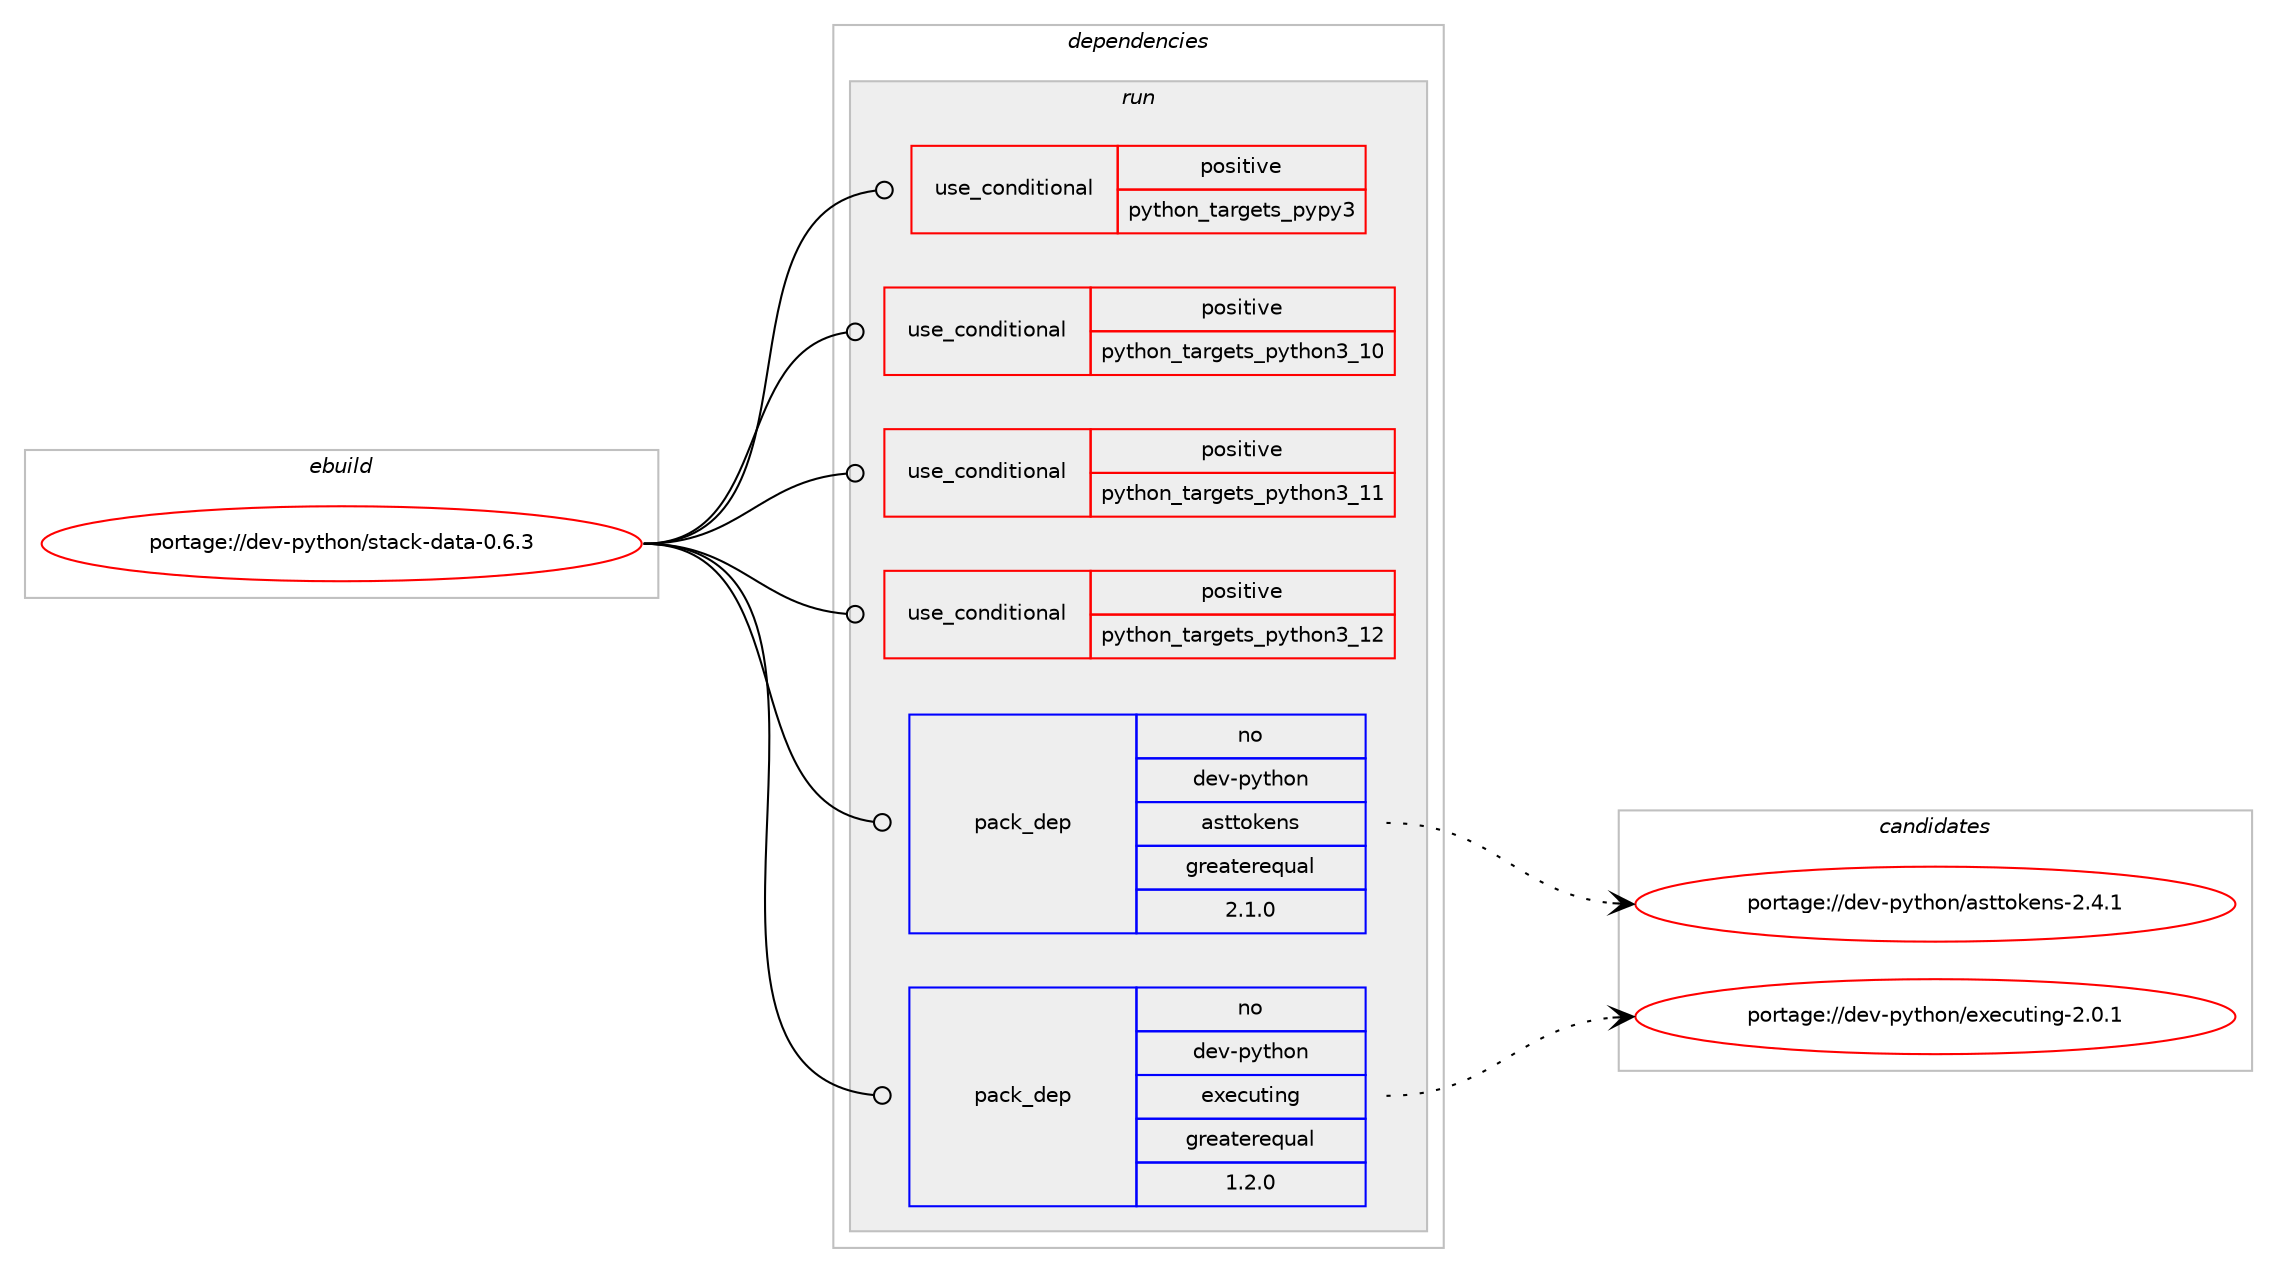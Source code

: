 digraph prolog {

# *************
# Graph options
# *************

newrank=true;
concentrate=true;
compound=true;
graph [rankdir=LR,fontname=Helvetica,fontsize=10,ranksep=1.5];#, ranksep=2.5, nodesep=0.2];
edge  [arrowhead=vee];
node  [fontname=Helvetica,fontsize=10];

# **********
# The ebuild
# **********

subgraph cluster_leftcol {
color=gray;
rank=same;
label=<<i>ebuild</i>>;
id [label="portage://dev-python/stack-data-0.6.3", color=red, width=4, href="../dev-python/stack-data-0.6.3.svg"];
}

# ****************
# The dependencies
# ****************

subgraph cluster_midcol {
color=gray;
label=<<i>dependencies</i>>;
subgraph cluster_compile {
fillcolor="#eeeeee";
style=filled;
label=<<i>compile</i>>;
}
subgraph cluster_compileandrun {
fillcolor="#eeeeee";
style=filled;
label=<<i>compile and run</i>>;
}
subgraph cluster_run {
fillcolor="#eeeeee";
style=filled;
label=<<i>run</i>>;
subgraph cond38801 {
dependency82768 [label=<<TABLE BORDER="0" CELLBORDER="1" CELLSPACING="0" CELLPADDING="4"><TR><TD ROWSPAN="3" CELLPADDING="10">use_conditional</TD></TR><TR><TD>positive</TD></TR><TR><TD>python_targets_pypy3</TD></TR></TABLE>>, shape=none, color=red];
# *** BEGIN UNKNOWN DEPENDENCY TYPE (TODO) ***
# dependency82768 -> package_dependency(portage://dev-python/stack-data-0.6.3,run,no,dev-python,pypy3,none,[,,],any_same_slot,[])
# *** END UNKNOWN DEPENDENCY TYPE (TODO) ***

}
id:e -> dependency82768:w [weight=20,style="solid",arrowhead="odot"];
subgraph cond38802 {
dependency82769 [label=<<TABLE BORDER="0" CELLBORDER="1" CELLSPACING="0" CELLPADDING="4"><TR><TD ROWSPAN="3" CELLPADDING="10">use_conditional</TD></TR><TR><TD>positive</TD></TR><TR><TD>python_targets_python3_10</TD></TR></TABLE>>, shape=none, color=red];
# *** BEGIN UNKNOWN DEPENDENCY TYPE (TODO) ***
# dependency82769 -> package_dependency(portage://dev-python/stack-data-0.6.3,run,no,dev-lang,python,none,[,,],[slot(3.10)],[])
# *** END UNKNOWN DEPENDENCY TYPE (TODO) ***

}
id:e -> dependency82769:w [weight=20,style="solid",arrowhead="odot"];
subgraph cond38803 {
dependency82770 [label=<<TABLE BORDER="0" CELLBORDER="1" CELLSPACING="0" CELLPADDING="4"><TR><TD ROWSPAN="3" CELLPADDING="10">use_conditional</TD></TR><TR><TD>positive</TD></TR><TR><TD>python_targets_python3_11</TD></TR></TABLE>>, shape=none, color=red];
# *** BEGIN UNKNOWN DEPENDENCY TYPE (TODO) ***
# dependency82770 -> package_dependency(portage://dev-python/stack-data-0.6.3,run,no,dev-lang,python,none,[,,],[slot(3.11)],[])
# *** END UNKNOWN DEPENDENCY TYPE (TODO) ***

}
id:e -> dependency82770:w [weight=20,style="solid",arrowhead="odot"];
subgraph cond38804 {
dependency82771 [label=<<TABLE BORDER="0" CELLBORDER="1" CELLSPACING="0" CELLPADDING="4"><TR><TD ROWSPAN="3" CELLPADDING="10">use_conditional</TD></TR><TR><TD>positive</TD></TR><TR><TD>python_targets_python3_12</TD></TR></TABLE>>, shape=none, color=red];
# *** BEGIN UNKNOWN DEPENDENCY TYPE (TODO) ***
# dependency82771 -> package_dependency(portage://dev-python/stack-data-0.6.3,run,no,dev-lang,python,none,[,,],[slot(3.12)],[])
# *** END UNKNOWN DEPENDENCY TYPE (TODO) ***

}
id:e -> dependency82771:w [weight=20,style="solid",arrowhead="odot"];
subgraph pack42729 {
dependency82772 [label=<<TABLE BORDER="0" CELLBORDER="1" CELLSPACING="0" CELLPADDING="4" WIDTH="220"><TR><TD ROWSPAN="6" CELLPADDING="30">pack_dep</TD></TR><TR><TD WIDTH="110">no</TD></TR><TR><TD>dev-python</TD></TR><TR><TD>asttokens</TD></TR><TR><TD>greaterequal</TD></TR><TR><TD>2.1.0</TD></TR></TABLE>>, shape=none, color=blue];
}
id:e -> dependency82772:w [weight=20,style="solid",arrowhead="odot"];
subgraph pack42730 {
dependency82773 [label=<<TABLE BORDER="0" CELLBORDER="1" CELLSPACING="0" CELLPADDING="4" WIDTH="220"><TR><TD ROWSPAN="6" CELLPADDING="30">pack_dep</TD></TR><TR><TD WIDTH="110">no</TD></TR><TR><TD>dev-python</TD></TR><TR><TD>executing</TD></TR><TR><TD>greaterequal</TD></TR><TR><TD>1.2.0</TD></TR></TABLE>>, shape=none, color=blue];
}
id:e -> dependency82773:w [weight=20,style="solid",arrowhead="odot"];
# *** BEGIN UNKNOWN DEPENDENCY TYPE (TODO) ***
# id -> package_dependency(portage://dev-python/stack-data-0.6.3,run,no,dev-python,pure-eval,none,[,,],[],[use(optenable(python_targets_pypy3),negative),use(optenable(python_targets_python3_10),negative),use(optenable(python_targets_python3_11),negative),use(optenable(python_targets_python3_12),negative)])
# *** END UNKNOWN DEPENDENCY TYPE (TODO) ***

}
}

# **************
# The candidates
# **************

subgraph cluster_choices {
rank=same;
color=gray;
label=<<i>candidates</i>>;

subgraph choice42729 {
color=black;
nodesep=1;
choice100101118451121211161041111104797115116116111107101110115455046524649 [label="portage://dev-python/asttokens-2.4.1", color=red, width=4,href="../dev-python/asttokens-2.4.1.svg"];
dependency82772:e -> choice100101118451121211161041111104797115116116111107101110115455046524649:w [style=dotted,weight="100"];
}
subgraph choice42730 {
color=black;
nodesep=1;
choice100101118451121211161041111104710112010199117116105110103455046484649 [label="portage://dev-python/executing-2.0.1", color=red, width=4,href="../dev-python/executing-2.0.1.svg"];
dependency82773:e -> choice100101118451121211161041111104710112010199117116105110103455046484649:w [style=dotted,weight="100"];
}
}

}
